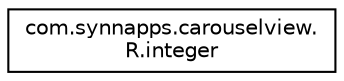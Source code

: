 digraph "Graphical Class Hierarchy"
{
 // INTERACTIVE_SVG=YES
 // LATEX_PDF_SIZE
  edge [fontname="Helvetica",fontsize="10",labelfontname="Helvetica",labelfontsize="10"];
  node [fontname="Helvetica",fontsize="10",shape=record];
  rankdir="LR";
  Node0 [label="com.synnapps.carouselview.\lR.integer",height=0.2,width=0.4,color="black", fillcolor="white", style="filled",URL="$classcom_1_1synnapps_1_1carouselview_1_1_r_1_1integer.html",tooltip=" "];
}
